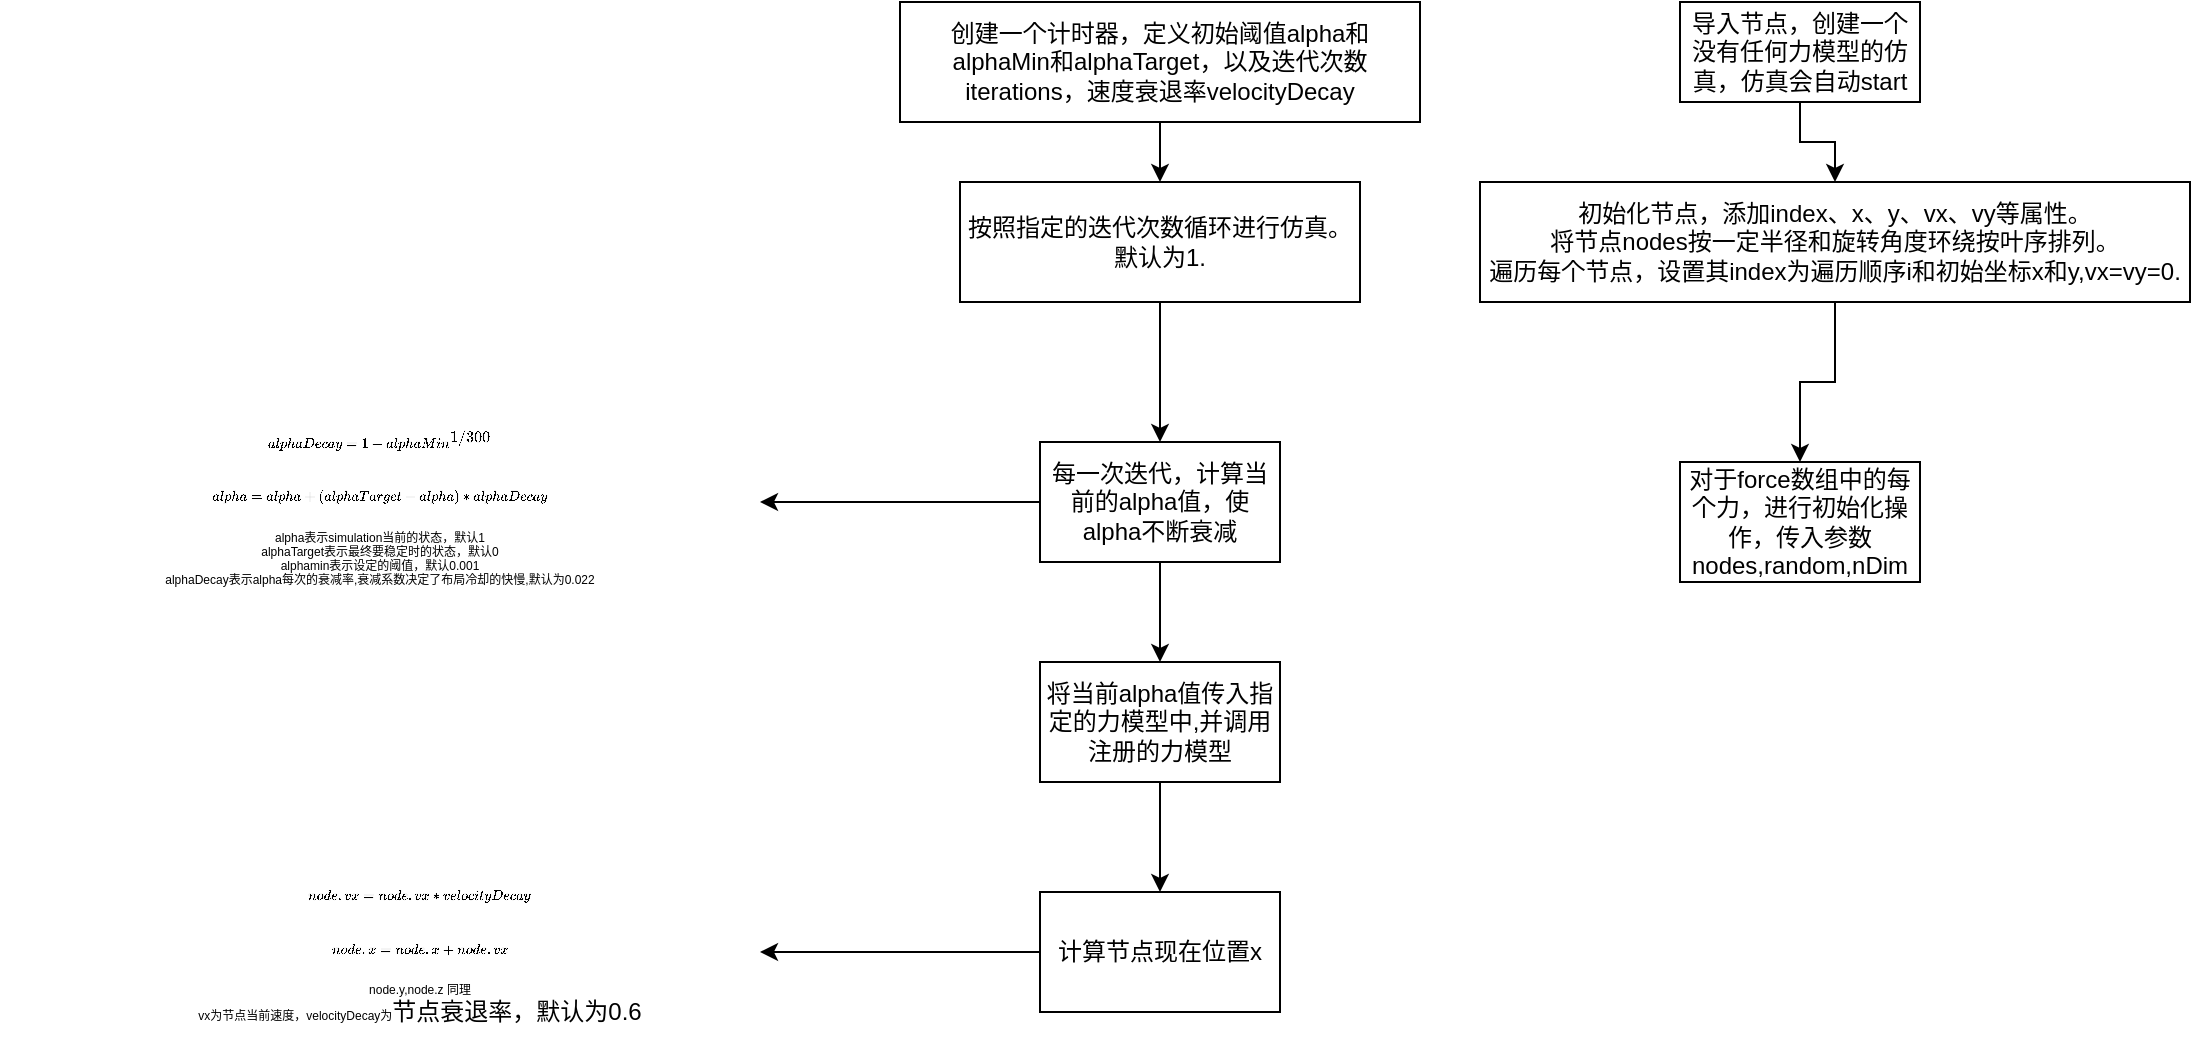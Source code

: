 <mxfile version="18.0.8" type="github">
  <diagram id="lNqnWQlrgnRqup0vw0e9" name="第 1 页">
    <mxGraphModel dx="2467" dy="431" grid="1" gridSize="20" guides="1" tooltips="1" connect="1" arrows="1" fold="1" page="1" pageScale="1" pageWidth="1654" pageHeight="1169" math="1" shadow="0">
      <root>
        <mxCell id="0" />
        <mxCell id="1" parent="0" />
        <mxCell id="01LtdW2ey1wHVB4gt98n-4" style="edgeStyle=orthogonalEdgeStyle;rounded=0;orthogonalLoop=1;jettySize=auto;html=1;exitX=0.5;exitY=1;exitDx=0;exitDy=0;entryX=0.5;entryY=0;entryDx=0;entryDy=0;" parent="1" source="01LtdW2ey1wHVB4gt98n-3" target="01LtdW2ey1wHVB4gt98n-5" edge="1">
          <mxGeometry relative="1" as="geometry">
            <mxPoint x="660" y="100" as="targetPoint" />
            <Array as="points" />
          </mxGeometry>
        </mxCell>
        <mxCell id="01LtdW2ey1wHVB4gt98n-3" value="导入节点，创建一个没有任何力模型的仿真，仿真会自动start" style="rounded=0;whiteSpace=wrap;html=1;" parent="1" vertex="1">
          <mxGeometry x="600" y="10" width="120" height="50" as="geometry" />
        </mxCell>
        <mxCell id="01LtdW2ey1wHVB4gt98n-8" value="" style="edgeStyle=orthogonalEdgeStyle;rounded=0;orthogonalLoop=1;jettySize=auto;html=1;" parent="1" source="01LtdW2ey1wHVB4gt98n-5" target="01LtdW2ey1wHVB4gt98n-7" edge="1">
          <mxGeometry relative="1" as="geometry" />
        </mxCell>
        <mxCell id="01LtdW2ey1wHVB4gt98n-5" value="初始化节点，添加index、x、y、vx、vy等属性。&lt;br&gt;将节点nodes按一定半径和旋转角度环绕按叶序排列。&lt;br&gt;遍历每个节点，设置其index为遍历顺序i和初始坐标x和y,vx=vy=0." style="rounded=0;whiteSpace=wrap;html=1;" parent="1" vertex="1">
          <mxGeometry x="500" y="100" width="355" height="60" as="geometry" />
        </mxCell>
        <mxCell id="01LtdW2ey1wHVB4gt98n-7" value="对于force数组中的每个力，进行初始化操作，传入参数nodes,random,nDim" style="whiteSpace=wrap;html=1;rounded=0;" parent="1" vertex="1">
          <mxGeometry x="600" y="240" width="120" height="60" as="geometry" />
        </mxCell>
        <mxCell id="bXek7AXk7ThC2l7RJmkr-4" style="edgeStyle=orthogonalEdgeStyle;rounded=0;orthogonalLoop=1;jettySize=auto;html=1;exitX=0.5;exitY=1;exitDx=0;exitDy=0;entryX=0.5;entryY=0;entryDx=0;entryDy=0;" edge="1" parent="1" source="01LtdW2ey1wHVB4gt98n-9" target="bXek7AXk7ThC2l7RJmkr-1">
          <mxGeometry relative="1" as="geometry" />
        </mxCell>
        <mxCell id="01LtdW2ey1wHVB4gt98n-9" value="创建一个计时器，定义初始阈值alpha和alphaMin和alphaTarget，以及迭代次数iterations，速度衰退率velocityDecay" style="rounded=0;whiteSpace=wrap;html=1;" parent="1" vertex="1">
          <mxGeometry x="210" y="10" width="260" height="60" as="geometry" />
        </mxCell>
        <mxCell id="01LtdW2ey1wHVB4gt98n-15" value="" style="edgeStyle=orthogonalEdgeStyle;rounded=0;orthogonalLoop=1;jettySize=auto;html=1;entryX=1;entryY=0.5;entryDx=0;entryDy=0;" parent="1" source="01LtdW2ey1wHVB4gt98n-10" target="01LtdW2ey1wHVB4gt98n-22" edge="1">
          <mxGeometry relative="1" as="geometry">
            <mxPoint x="200" y="210" as="targetPoint" />
            <Array as="points" />
          </mxGeometry>
        </mxCell>
        <mxCell id="01LtdW2ey1wHVB4gt98n-24" value="" style="edgeStyle=orthogonalEdgeStyle;rounded=0;orthogonalLoop=1;jettySize=auto;html=1;fontSize=6;" parent="1" source="01LtdW2ey1wHVB4gt98n-10" target="01LtdW2ey1wHVB4gt98n-23" edge="1">
          <mxGeometry relative="1" as="geometry" />
        </mxCell>
        <mxCell id="01LtdW2ey1wHVB4gt98n-10" value="每一次迭代，计算当前的alpha值，使alpha不断衰减" style="whiteSpace=wrap;html=1;rounded=0;" parent="1" vertex="1">
          <mxGeometry x="280" y="230" width="120" height="60" as="geometry" />
        </mxCell>
        <mxCell id="01LtdW2ey1wHVB4gt98n-22" value="&lt;span style=&quot;font-size: 6px;&quot;&gt;$$alphaDecay = 1 - alphaMin^{1/300}$$&lt;/span&gt;&lt;br&gt;$$alpha = alpha +&amp;nbsp; (alphaTarget - alpha) * alphaDecay$$&lt;br&gt;alpha表示simulation当前的状态，默认1&lt;br&gt;&lt;span style=&quot;font-size: 6px;&quot;&gt;alphaTarget表示最终要稳定时的状态，默认0&lt;/span&gt;&lt;br&gt;alphamin表示设定的阈值，默认0.001&lt;br&gt;alphaDecay表示alpha每次的衰减率,衰减系数决定了布局冷却的快慢,默认为0.022" style="text;html=1;strokeColor=none;fillColor=none;align=center;verticalAlign=middle;whiteSpace=wrap;rounded=0;fontSize=6;" parent="1" vertex="1">
          <mxGeometry x="-240" y="180" width="380" height="160" as="geometry" />
        </mxCell>
        <mxCell id="01LtdW2ey1wHVB4gt98n-26" value="" style="edgeStyle=orthogonalEdgeStyle;rounded=0;orthogonalLoop=1;jettySize=auto;html=1;fontSize=6;" parent="1" source="01LtdW2ey1wHVB4gt98n-23" target="01LtdW2ey1wHVB4gt98n-25" edge="1">
          <mxGeometry relative="1" as="geometry" />
        </mxCell>
        <mxCell id="01LtdW2ey1wHVB4gt98n-23" value="将当前alpha值传入指定的力模型中,并调用注册的力模型" style="whiteSpace=wrap;html=1;rounded=0;" parent="1" vertex="1">
          <mxGeometry x="280" y="340" width="120" height="60" as="geometry" />
        </mxCell>
        <mxCell id="01LtdW2ey1wHVB4gt98n-30" style="edgeStyle=orthogonalEdgeStyle;rounded=0;orthogonalLoop=1;jettySize=auto;html=1;exitX=0;exitY=0.5;exitDx=0;exitDy=0;entryX=1;entryY=0.5;entryDx=0;entryDy=0;fontSize=6;" parent="1" source="01LtdW2ey1wHVB4gt98n-25" target="01LtdW2ey1wHVB4gt98n-27" edge="1">
          <mxGeometry relative="1" as="geometry" />
        </mxCell>
        <mxCell id="01LtdW2ey1wHVB4gt98n-25" value="计算节点现在位置x" style="whiteSpace=wrap;html=1;rounded=0;" parent="1" vertex="1">
          <mxGeometry x="280" y="455" width="120" height="60" as="geometry" />
        </mxCell>
        <mxCell id="01LtdW2ey1wHVB4gt98n-27" value="$$node.vx = node.vx * velocityDecay$$&lt;br&gt;$$node.x = node.x + node.vx $$&lt;br&gt;node.y,node.z 同理&lt;br&gt;vx为节点当前速度，velocityDecay为&lt;span style=&quot;font-size: 12px;&quot;&gt;节点衰退率，默认为0.6&lt;/span&gt;" style="text;html=1;strokeColor=none;fillColor=none;align=center;verticalAlign=middle;whiteSpace=wrap;rounded=0;fontSize=6;" parent="1" vertex="1">
          <mxGeometry x="-200" y="430" width="340" height="110" as="geometry" />
        </mxCell>
        <mxCell id="bXek7AXk7ThC2l7RJmkr-6" style="edgeStyle=orthogonalEdgeStyle;rounded=0;orthogonalLoop=1;jettySize=auto;html=1;exitX=0.5;exitY=1;exitDx=0;exitDy=0;" edge="1" parent="1" source="bXek7AXk7ThC2l7RJmkr-1" target="01LtdW2ey1wHVB4gt98n-10">
          <mxGeometry relative="1" as="geometry" />
        </mxCell>
        <mxCell id="bXek7AXk7ThC2l7RJmkr-1" value="&lt;span style=&quot;&quot;&gt;按照指定的迭代次数循环进行仿真。默认为1.&lt;/span&gt;" style="whiteSpace=wrap;html=1;rounded=0;" vertex="1" parent="1">
          <mxGeometry x="240" y="100" width="200" height="60" as="geometry" />
        </mxCell>
      </root>
    </mxGraphModel>
  </diagram>
</mxfile>
